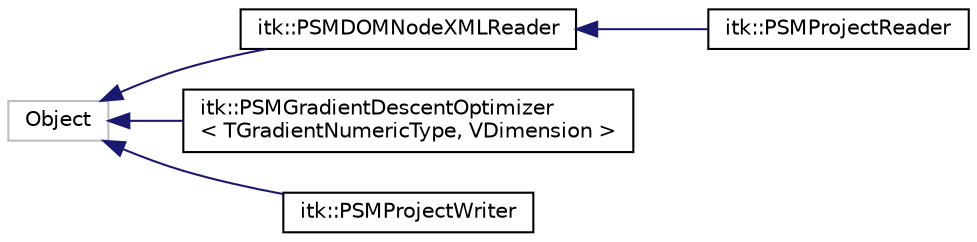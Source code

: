 digraph "Graphical Class Hierarchy"
{
  edge [fontname="Helvetica",fontsize="10",labelfontname="Helvetica",labelfontsize="10"];
  node [fontname="Helvetica",fontsize="10",shape=record];
  rankdir="LR";
  Node1 [label="Object",height=0.2,width=0.4,color="grey75", fillcolor="white", style="filled"];
  Node1 -> Node2 [dir="back",color="midnightblue",fontsize="10",style="solid",fontname="Helvetica"];
  Node2 [label="itk::PSMDOMNodeXMLReader",height=0.2,width=0.4,color="black", fillcolor="white", style="filled",URL="$classitk_1_1_p_s_m_d_o_m_node_x_m_l_reader.html",tooltip="Class to read a special PSM DOM object from an XML file or an input stream. "];
  Node2 -> Node3 [dir="back",color="midnightblue",fontsize="10",style="solid",fontname="Helvetica"];
  Node3 [label="itk::PSMProjectReader",height=0.2,width=0.4,color="black", fillcolor="white", style="filled",URL="$classitk_1_1_p_s_m_project_reader.html",tooltip="This class is a reader for PSMProjects. "];
  Node1 -> Node4 [dir="back",color="midnightblue",fontsize="10",style="solid",fontname="Helvetica"];
  Node4 [label="itk::PSMGradientDescentOptimizer\l\< TGradientNumericType, VDimension \>",height=0.2,width=0.4,color="black", fillcolor="white", style="filled",URL="$classitk_1_1_p_s_m_gradient_descent_optimizer.html"];
  Node1 -> Node5 [dir="back",color="midnightblue",fontsize="10",style="solid",fontname="Helvetica"];
  Node5 [label="itk::PSMProjectWriter",height=0.2,width=0.4,color="black", fillcolor="white", style="filled",URL="$classitk_1_1_p_s_m_project_writer.html",tooltip="This class is a writer for PSMProjects. "];
}
